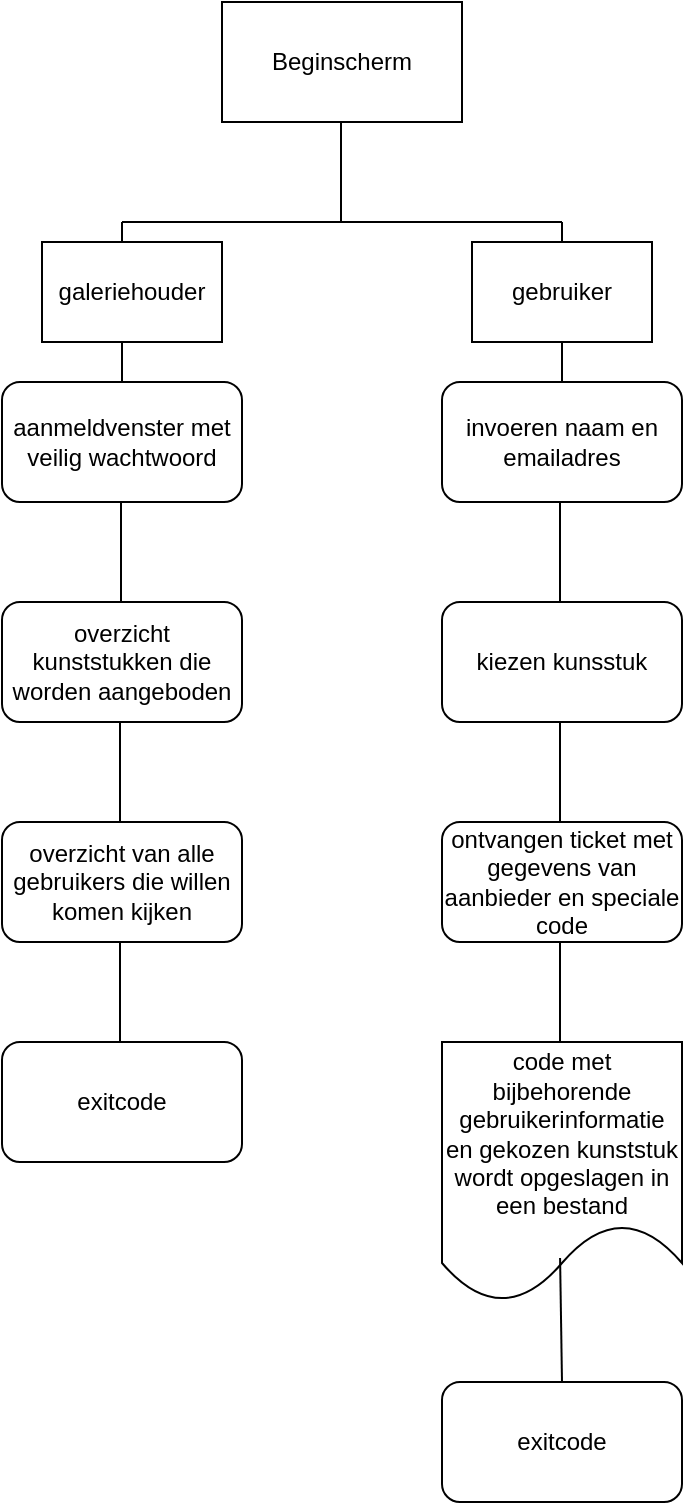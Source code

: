 <mxfile version="12.1.8" type="github" pages="1"><diagram id="biDOizQZpONhddqn1M-e" name="Page-1"><mxGraphModel dx="932" dy="489" grid="1" gridSize="10" guides="1" tooltips="1" connect="1" arrows="1" fold="1" page="1" pageScale="1" pageWidth="850" pageHeight="1100" math="0" shadow="0"><root><mxCell id="0"/><mxCell id="1" parent="0"/><mxCell id="N0kDUhPGRhEuO4P3af4Y-1" value="Beginscherm" style="rounded=0;whiteSpace=wrap;html=1;" vertex="1" parent="1"><mxGeometry x="380" y="50" width="120" height="60" as="geometry"/></mxCell><mxCell id="N0kDUhPGRhEuO4P3af4Y-3" value="" style="endArrow=none;html=1;" edge="1" parent="1"><mxGeometry width="50" height="50" relative="1" as="geometry"><mxPoint x="439.5" y="160" as="sourcePoint"/><mxPoint x="439.5" y="110" as="targetPoint"/><Array as="points"><mxPoint x="439.5" y="150"/></Array></mxGeometry></mxCell><mxCell id="N0kDUhPGRhEuO4P3af4Y-4" value="invoeren naam en emailadres" style="rounded=1;whiteSpace=wrap;html=1;" vertex="1" parent="1"><mxGeometry x="490" y="240" width="120" height="60" as="geometry"/></mxCell><mxCell id="N0kDUhPGRhEuO4P3af4Y-5" value="" style="endArrow=none;html=1;" edge="1" parent="1"><mxGeometry width="50" height="50" relative="1" as="geometry"><mxPoint x="549" y="350" as="sourcePoint"/><mxPoint x="549" y="300" as="targetPoint"/></mxGeometry></mxCell><mxCell id="N0kDUhPGRhEuO4P3af4Y-6" value="kiezen kunsstuk" style="rounded=1;whiteSpace=wrap;html=1;" vertex="1" parent="1"><mxGeometry x="490" y="350" width="120" height="60" as="geometry"/></mxCell><mxCell id="N0kDUhPGRhEuO4P3af4Y-7" value="ontvangen ticket met gegevens van aanbieder en speciale code" style="rounded=1;whiteSpace=wrap;html=1;" vertex="1" parent="1"><mxGeometry x="490" y="460" width="120" height="60" as="geometry"/></mxCell><mxCell id="N0kDUhPGRhEuO4P3af4Y-10" value="" style="endArrow=none;html=1;" edge="1" parent="1"><mxGeometry width="50" height="50" relative="1" as="geometry"><mxPoint x="549" y="460" as="sourcePoint"/><mxPoint x="549" y="410" as="targetPoint"/><Array as="points"><mxPoint x="549" y="460"/></Array></mxGeometry></mxCell><mxCell id="N0kDUhPGRhEuO4P3af4Y-11" value="" style="endArrow=none;html=1;" edge="1" parent="1"><mxGeometry width="50" height="50" relative="1" as="geometry"><mxPoint x="330" y="160" as="sourcePoint"/><mxPoint x="550" y="160" as="targetPoint"/></mxGeometry></mxCell><mxCell id="N0kDUhPGRhEuO4P3af4Y-12" value="" style="endArrow=none;html=1;" edge="1" parent="1"><mxGeometry width="50" height="50" relative="1" as="geometry"><mxPoint x="550" y="170" as="sourcePoint"/><mxPoint x="550" y="160" as="targetPoint"/></mxGeometry></mxCell><mxCell id="N0kDUhPGRhEuO4P3af4Y-13" value="gebruiker" style="rounded=0;whiteSpace=wrap;html=1;" vertex="1" parent="1"><mxGeometry x="505" y="170" width="90" height="50" as="geometry"/></mxCell><mxCell id="N0kDUhPGRhEuO4P3af4Y-14" value="galeriehouder" style="rounded=0;whiteSpace=wrap;html=1;" vertex="1" parent="1"><mxGeometry x="290" y="170" width="90" height="50" as="geometry"/></mxCell><mxCell id="N0kDUhPGRhEuO4P3af4Y-15" value="" style="endArrow=none;html=1;" edge="1" parent="1"><mxGeometry width="50" height="50" relative="1" as="geometry"><mxPoint x="330" y="170" as="sourcePoint"/><mxPoint x="330" y="160" as="targetPoint"/></mxGeometry></mxCell><mxCell id="N0kDUhPGRhEuO4P3af4Y-16" value="" style="endArrow=none;html=1;" edge="1" parent="1"><mxGeometry width="50" height="50" relative="1" as="geometry"><mxPoint x="550" y="240" as="sourcePoint"/><mxPoint x="550" y="220" as="targetPoint"/></mxGeometry></mxCell><mxCell id="N0kDUhPGRhEuO4P3af4Y-18" value="" style="endArrow=none;html=1;" edge="1" parent="1"><mxGeometry width="50" height="50" relative="1" as="geometry"><mxPoint x="549" y="570" as="sourcePoint"/><mxPoint x="549" y="520" as="targetPoint"/><Array as="points"><mxPoint x="549" y="570"/></Array></mxGeometry></mxCell><mxCell id="N0kDUhPGRhEuO4P3af4Y-19" value="&lt;p&gt;code met bijbehorende gebruikerinformatie en gekozen kunststuk wordt opgeslagen in een bestand&lt;/p&gt;" style="shape=document;whiteSpace=wrap;html=1;boundedLbl=1;" vertex="1" parent="1"><mxGeometry x="490" y="570" width="120" height="130" as="geometry"/></mxCell><mxCell id="N0kDUhPGRhEuO4P3af4Y-20" value="exitcode" style="rounded=1;whiteSpace=wrap;html=1;" vertex="1" parent="1"><mxGeometry x="490" y="740" width="120" height="60" as="geometry"/></mxCell><mxCell id="N0kDUhPGRhEuO4P3af4Y-21" value="" style="endArrow=none;html=1;entryX=0.492;entryY=0.831;entryDx=0;entryDy=0;entryPerimeter=0;" edge="1" parent="1" target="N0kDUhPGRhEuO4P3af4Y-19"><mxGeometry width="50" height="50" relative="1" as="geometry"><mxPoint x="550" y="740" as="sourcePoint"/><mxPoint x="550" y="690" as="targetPoint"/></mxGeometry></mxCell><mxCell id="N0kDUhPGRhEuO4P3af4Y-23" value="aanmeldvenster met veilig wachtwoord" style="rounded=1;whiteSpace=wrap;html=1;" vertex="1" parent="1"><mxGeometry x="270" y="240" width="120" height="60" as="geometry"/></mxCell><mxCell id="N0kDUhPGRhEuO4P3af4Y-24" value="" style="endArrow=none;html=1;" edge="1" parent="1"><mxGeometry width="50" height="50" relative="1" as="geometry"><mxPoint x="330" y="240" as="sourcePoint"/><mxPoint x="330" y="220" as="targetPoint"/></mxGeometry></mxCell><mxCell id="N0kDUhPGRhEuO4P3af4Y-25" value="" style="endArrow=none;html=1;" edge="1" parent="1"><mxGeometry width="50" height="50" relative="1" as="geometry"><mxPoint x="329.5" y="350" as="sourcePoint"/><mxPoint x="329.5" y="300" as="targetPoint"/></mxGeometry></mxCell><mxCell id="N0kDUhPGRhEuO4P3af4Y-26" value="overzicht kunststukken die worden aangeboden" style="rounded=1;whiteSpace=wrap;html=1;" vertex="1" parent="1"><mxGeometry x="270" y="350" width="120" height="60" as="geometry"/></mxCell><mxCell id="N0kDUhPGRhEuO4P3af4Y-29" value="" style="endArrow=none;html=1;" edge="1" parent="1"><mxGeometry width="50" height="50" relative="1" as="geometry"><mxPoint x="329" y="460" as="sourcePoint"/><mxPoint x="329" y="410" as="targetPoint"/></mxGeometry></mxCell><mxCell id="N0kDUhPGRhEuO4P3af4Y-30" value="overzicht van alle gebruikers die willen komen kijken" style="rounded=1;whiteSpace=wrap;html=1;" vertex="1" parent="1"><mxGeometry x="270" y="460" width="120" height="60" as="geometry"/></mxCell><mxCell id="N0kDUhPGRhEuO4P3af4Y-31" value="" style="endArrow=none;html=1;" edge="1" parent="1"><mxGeometry width="50" height="50" relative="1" as="geometry"><mxPoint x="329" y="570" as="sourcePoint"/><mxPoint x="329" y="520" as="targetPoint"/></mxGeometry></mxCell><mxCell id="N0kDUhPGRhEuO4P3af4Y-32" value="exitcode" style="rounded=1;whiteSpace=wrap;html=1;" vertex="1" parent="1"><mxGeometry x="270" y="570" width="120" height="60" as="geometry"/></mxCell></root></mxGraphModel></diagram></mxfile>